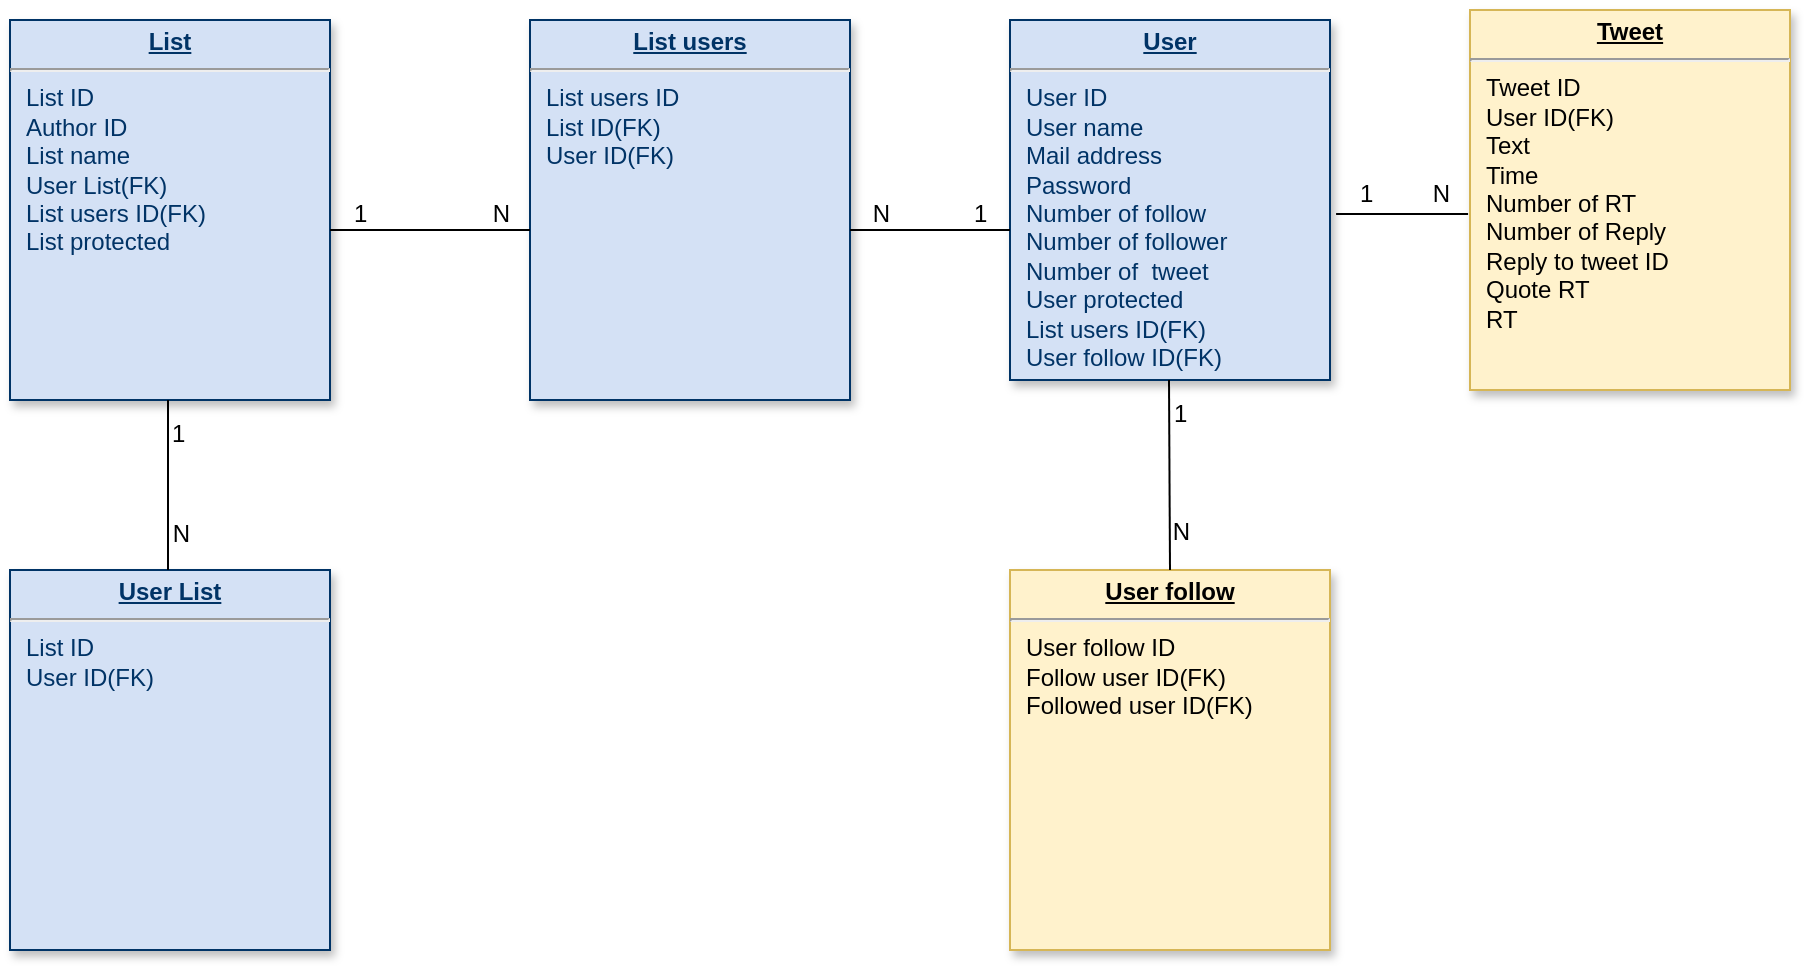 <mxfile version="14.9.6" type="github">
  <diagram name="Page-1" id="efa7a0a1-bf9b-a30e-e6df-94a7791c09e9">
    <mxGraphModel dx="1217" dy="616" grid="1" gridSize="10" guides="1" tooltips="1" connect="1" arrows="1" fold="1" page="1" pageScale="1" pageWidth="826" pageHeight="1169" background="none" math="0" shadow="0">
      <root>
        <mxCell id="0" />
        <mxCell id="1" parent="0" />
        <mxCell id="22" value="&lt;p style=&quot;margin: 0px ; margin-top: 4px ; text-align: center ; text-decoration: underline&quot;&gt;&lt;strong&gt;User&lt;/strong&gt;&lt;/p&gt;&lt;hr&gt;&lt;p style=&quot;margin: 0px ; margin-left: 8px&quot;&gt;User ID&lt;/p&gt;&lt;p style=&quot;margin: 0px ; margin-left: 8px&quot;&gt;User name&lt;/p&gt;&lt;p style=&quot;margin: 0px ; margin-left: 8px&quot;&gt;Mail address&lt;/p&gt;&lt;p style=&quot;margin: 0px ; margin-left: 8px&quot;&gt;Password&lt;/p&gt;&lt;p style=&quot;margin: 0px ; margin-left: 8px&quot;&gt;Number of follow&lt;/p&gt;&lt;p style=&quot;margin: 0px ; margin-left: 8px&quot;&gt;Number of follower&lt;/p&gt;&lt;p style=&quot;margin: 0px ; margin-left: 8px&quot;&gt;Number of&amp;nbsp; tweet&lt;/p&gt;&lt;p style=&quot;margin: 0px ; margin-left: 8px&quot;&gt;User protected&lt;/p&gt;&lt;p style=&quot;margin: 0px ; margin-left: 8px&quot;&gt;List users ID(FK)&lt;br&gt;&lt;/p&gt;&lt;p style=&quot;margin: 0px ; margin-left: 8px&quot;&gt;User follow ID(FK)&lt;/p&gt;&lt;p style=&quot;margin: 0px ; margin-left: 8px&quot;&gt;&lt;br&gt;&lt;/p&gt;" style="verticalAlign=top;align=left;overflow=fill;fontSize=12;fontFamily=Helvetica;html=1;strokeColor=#003366;shadow=1;fillColor=#D4E1F5;fontColor=#003366" parent="1" vertex="1">
          <mxGeometry x="780.0" y="405" width="160.0" height="180" as="geometry" />
        </mxCell>
        <mxCell id="35" value="&lt;p style=&quot;margin: 0px ; margin-top: 4px ; text-align: center ; text-decoration: underline&quot;&gt;&lt;strong&gt;Tweet&lt;/strong&gt;&lt;/p&gt;&lt;hr&gt;&lt;p style=&quot;margin: 0px ; margin-left: 8px&quot;&gt;Tweet ID&lt;/p&gt;&lt;p style=&quot;margin: 0px ; margin-left: 8px&quot;&gt;User ID(FK)&lt;/p&gt;&lt;p style=&quot;margin: 0px ; margin-left: 8px&quot;&gt;Text&lt;/p&gt;&lt;p style=&quot;margin: 0px ; margin-left: 8px&quot;&gt;Time&lt;/p&gt;&lt;p style=&quot;margin: 0px ; margin-left: 8px&quot;&gt;Number of RT&lt;/p&gt;&lt;p style=&quot;margin: 0px ; margin-left: 8px&quot;&gt;Number of Reply&lt;/p&gt;&lt;p style=&quot;margin: 0px ; margin-left: 8px&quot;&gt;Reply to tweet ID&lt;/p&gt;&lt;p style=&quot;margin: 0px ; margin-left: 8px&quot;&gt;Quote RT&lt;/p&gt;&lt;p style=&quot;margin: 0px ; margin-left: 8px&quot;&gt;RT&lt;/p&gt;" style="verticalAlign=top;align=left;overflow=fill;fontSize=12;fontFamily=Helvetica;html=1;strokeColor=#d6b656;shadow=1;fillColor=#fff2cc;" parent="1" vertex="1">
          <mxGeometry x="1010" y="400.0" width="160" height="190" as="geometry" />
        </mxCell>
        <mxCell id="idiH4wlW72CsvhBbyRg6-114" value="&lt;p style=&quot;margin: 0px ; margin-top: 4px ; text-align: center ; text-decoration: underline&quot;&gt;&lt;b&gt;List users&lt;/b&gt;&lt;/p&gt;&lt;hr&gt;&lt;p style=&quot;margin: 0px ; margin-left: 8px&quot;&gt;List users ID&lt;/p&gt;&lt;p style=&quot;margin: 0px ; margin-left: 8px&quot;&gt;List ID(FK)&lt;/p&gt;&lt;p style=&quot;margin: 0px ; margin-left: 8px&quot;&gt;User ID(FK)&lt;/p&gt;" style="verticalAlign=top;align=left;overflow=fill;fontSize=12;fontFamily=Helvetica;html=1;strokeColor=#003366;shadow=1;fillColor=#D4E1F5;fontColor=#003366" parent="1" vertex="1">
          <mxGeometry x="540" y="405.0" width="160" height="190" as="geometry" />
        </mxCell>
        <mxCell id="idiH4wlW72CsvhBbyRg6-115" value="&lt;p style=&quot;margin: 0px ; margin-top: 4px ; text-align: center ; text-decoration: underline&quot;&gt;&lt;b&gt;User follow&lt;/b&gt;&lt;/p&gt;&lt;hr&gt;&lt;p style=&quot;margin: 0px ; margin-left: 8px&quot;&gt;User follow ID&lt;/p&gt;&lt;p style=&quot;margin: 0px ; margin-left: 8px&quot;&gt;Follow user ID(FK)&lt;/p&gt;&lt;p style=&quot;margin: 0px ; margin-left: 8px&quot;&gt;Followed user ID(FK)&lt;/p&gt;" style="verticalAlign=top;align=left;overflow=fill;fontSize=12;fontFamily=Helvetica;html=1;strokeColor=#d6b656;shadow=1;fillColor=#fff2cc;" parent="1" vertex="1">
          <mxGeometry x="780" y="680.0" width="160" height="190" as="geometry" />
        </mxCell>
        <mxCell id="sGWv3QTeXQDRefNPMPc0-35" value="&lt;p style=&quot;margin: 0px ; margin-top: 4px ; text-align: center ; text-decoration: underline&quot;&gt;&lt;b&gt;User List&lt;/b&gt;&lt;/p&gt;&lt;hr&gt;&lt;p style=&quot;margin: 0px ; margin-left: 8px&quot;&gt;List ID&lt;/p&gt;&lt;p style=&quot;margin: 0px ; margin-left: 8px&quot;&gt;User ID(FK)&lt;/p&gt;" style="verticalAlign=top;align=left;overflow=fill;fontSize=12;fontFamily=Helvetica;html=1;strokeColor=#003366;shadow=1;fillColor=#D4E1F5;fontColor=#003366" parent="1" vertex="1">
          <mxGeometry x="280" y="680.0" width="160" height="190" as="geometry" />
        </mxCell>
        <mxCell id="sGWv3QTeXQDRefNPMPc0-36" value="&lt;p style=&quot;margin: 0px ; margin-top: 4px ; text-align: center ; text-decoration: underline&quot;&gt;&lt;b&gt;List&lt;/b&gt;&lt;/p&gt;&lt;hr&gt;&lt;p style=&quot;margin: 0px ; margin-left: 8px&quot;&gt;List ID&lt;/p&gt;&lt;p style=&quot;margin: 0px ; margin-left: 8px&quot;&gt;Author ID&lt;/p&gt;&lt;p style=&quot;margin: 0px ; margin-left: 8px&quot;&gt;List name&lt;/p&gt;&lt;p style=&quot;margin: 0px ; margin-left: 8px&quot;&gt;User List(FK)&lt;/p&gt;&lt;p style=&quot;margin: 0px ; margin-left: 8px&quot;&gt;List users ID(FK)&lt;/p&gt;&lt;p style=&quot;margin: 0px ; margin-left: 8px&quot;&gt;List protected&lt;/p&gt;" style="verticalAlign=top;align=left;overflow=fill;fontSize=12;fontFamily=Helvetica;html=1;strokeColor=#003366;shadow=1;fillColor=#D4E1F5;fontColor=#003366" parent="1" vertex="1">
          <mxGeometry x="280" y="405.0" width="160" height="190" as="geometry" />
        </mxCell>
        <mxCell id="XljJxlAQbCf_lidVucUC-39" value="" style="endArrow=none;html=1;rounded=0;" parent="1" edge="1">
          <mxGeometry relative="1" as="geometry">
            <mxPoint x="780" y="510" as="sourcePoint" />
            <mxPoint x="700" y="510" as="targetPoint" />
          </mxGeometry>
        </mxCell>
        <mxCell id="XljJxlAQbCf_lidVucUC-40" value="1" style="resizable=0;html=1;align=left;verticalAlign=bottom;" parent="XljJxlAQbCf_lidVucUC-39" connectable="0" vertex="1">
          <mxGeometry x="-1" relative="1" as="geometry">
            <mxPoint x="-20" as="offset" />
          </mxGeometry>
        </mxCell>
        <mxCell id="XljJxlAQbCf_lidVucUC-41" value="N" style="resizable=0;html=1;align=right;verticalAlign=bottom;" parent="XljJxlAQbCf_lidVucUC-39" connectable="0" vertex="1">
          <mxGeometry x="1" relative="1" as="geometry">
            <mxPoint x="20" as="offset" />
          </mxGeometry>
        </mxCell>
        <mxCell id="yHW1uECIAZR64WA1Z_VI-35" value="" style="endArrow=none;html=1;rounded=0;" edge="1" parent="1">
          <mxGeometry relative="1" as="geometry">
            <mxPoint x="440" y="510" as="sourcePoint" />
            <mxPoint x="540" y="510" as="targetPoint" />
          </mxGeometry>
        </mxCell>
        <mxCell id="yHW1uECIAZR64WA1Z_VI-36" value="1" style="resizable=0;html=1;align=left;verticalAlign=bottom;" connectable="0" vertex="1" parent="yHW1uECIAZR64WA1Z_VI-35">
          <mxGeometry x="-1" relative="1" as="geometry">
            <mxPoint x="10" as="offset" />
          </mxGeometry>
        </mxCell>
        <mxCell id="yHW1uECIAZR64WA1Z_VI-37" value="N" style="resizable=0;html=1;align=right;verticalAlign=bottom;" connectable="0" vertex="1" parent="yHW1uECIAZR64WA1Z_VI-35">
          <mxGeometry x="1" relative="1" as="geometry">
            <mxPoint x="-10" as="offset" />
          </mxGeometry>
        </mxCell>
        <mxCell id="yHW1uECIAZR64WA1Z_VI-38" value="" style="endArrow=none;html=1;rounded=0;exitX=0.5;exitY=1;exitDx=0;exitDy=0;" edge="1" parent="1">
          <mxGeometry relative="1" as="geometry">
            <mxPoint x="359" y="595" as="sourcePoint" />
            <mxPoint x="359" y="680" as="targetPoint" />
          </mxGeometry>
        </mxCell>
        <mxCell id="yHW1uECIAZR64WA1Z_VI-39" value="1" style="resizable=0;html=1;align=left;verticalAlign=bottom;" connectable="0" vertex="1" parent="yHW1uECIAZR64WA1Z_VI-38">
          <mxGeometry x="-1" relative="1" as="geometry">
            <mxPoint y="25" as="offset" />
          </mxGeometry>
        </mxCell>
        <mxCell id="yHW1uECIAZR64WA1Z_VI-40" value="N" style="resizable=0;html=1;align=right;verticalAlign=bottom;" connectable="0" vertex="1" parent="yHW1uECIAZR64WA1Z_VI-38">
          <mxGeometry x="1" relative="1" as="geometry">
            <mxPoint x="11" y="-10" as="offset" />
          </mxGeometry>
        </mxCell>
        <mxCell id="yHW1uECIAZR64WA1Z_VI-41" value="" style="endArrow=none;html=1;rounded=0;exitX=1.019;exitY=0.539;exitDx=0;exitDy=0;entryX=-0.006;entryY=0.537;entryDx=0;entryDy=0;exitPerimeter=0;entryPerimeter=0;" edge="1" parent="1" source="22" target="35">
          <mxGeometry relative="1" as="geometry">
            <mxPoint x="860" y="405" as="sourcePoint" />
            <mxPoint x="860" y="310" as="targetPoint" />
          </mxGeometry>
        </mxCell>
        <mxCell id="yHW1uECIAZR64WA1Z_VI-42" value="1" style="resizable=0;html=1;align=left;verticalAlign=bottom;" connectable="0" vertex="1" parent="yHW1uECIAZR64WA1Z_VI-41">
          <mxGeometry x="-1" relative="1" as="geometry">
            <mxPoint x="10" y="-2" as="offset" />
          </mxGeometry>
        </mxCell>
        <mxCell id="yHW1uECIAZR64WA1Z_VI-43" value="N" style="resizable=0;html=1;align=right;verticalAlign=bottom;" connectable="0" vertex="1" parent="yHW1uECIAZR64WA1Z_VI-41">
          <mxGeometry x="1" relative="1" as="geometry">
            <mxPoint x="-9" y="-2" as="offset" />
          </mxGeometry>
        </mxCell>
        <mxCell id="yHW1uECIAZR64WA1Z_VI-45" value="" style="endArrow=none;html=1;rounded=0;exitX=0.5;exitY=1;exitDx=0;exitDy=0;entryX=0.5;entryY=0;entryDx=0;entryDy=0;" edge="1" parent="1" target="idiH4wlW72CsvhBbyRg6-115">
          <mxGeometry relative="1" as="geometry">
            <mxPoint x="859.5" y="585" as="sourcePoint" />
            <mxPoint x="859.5" y="670" as="targetPoint" />
          </mxGeometry>
        </mxCell>
        <mxCell id="yHW1uECIAZR64WA1Z_VI-46" value="1" style="resizable=0;html=1;align=left;verticalAlign=bottom;" connectable="0" vertex="1" parent="yHW1uECIAZR64WA1Z_VI-45">
          <mxGeometry x="-1" relative="1" as="geometry">
            <mxPoint y="25" as="offset" />
          </mxGeometry>
        </mxCell>
        <mxCell id="yHW1uECIAZR64WA1Z_VI-47" value="N" style="resizable=0;html=1;align=right;verticalAlign=bottom;" connectable="0" vertex="1" parent="yHW1uECIAZR64WA1Z_VI-45">
          <mxGeometry x="1" relative="1" as="geometry">
            <mxPoint x="11" y="-10" as="offset" />
          </mxGeometry>
        </mxCell>
      </root>
    </mxGraphModel>
  </diagram>
</mxfile>
